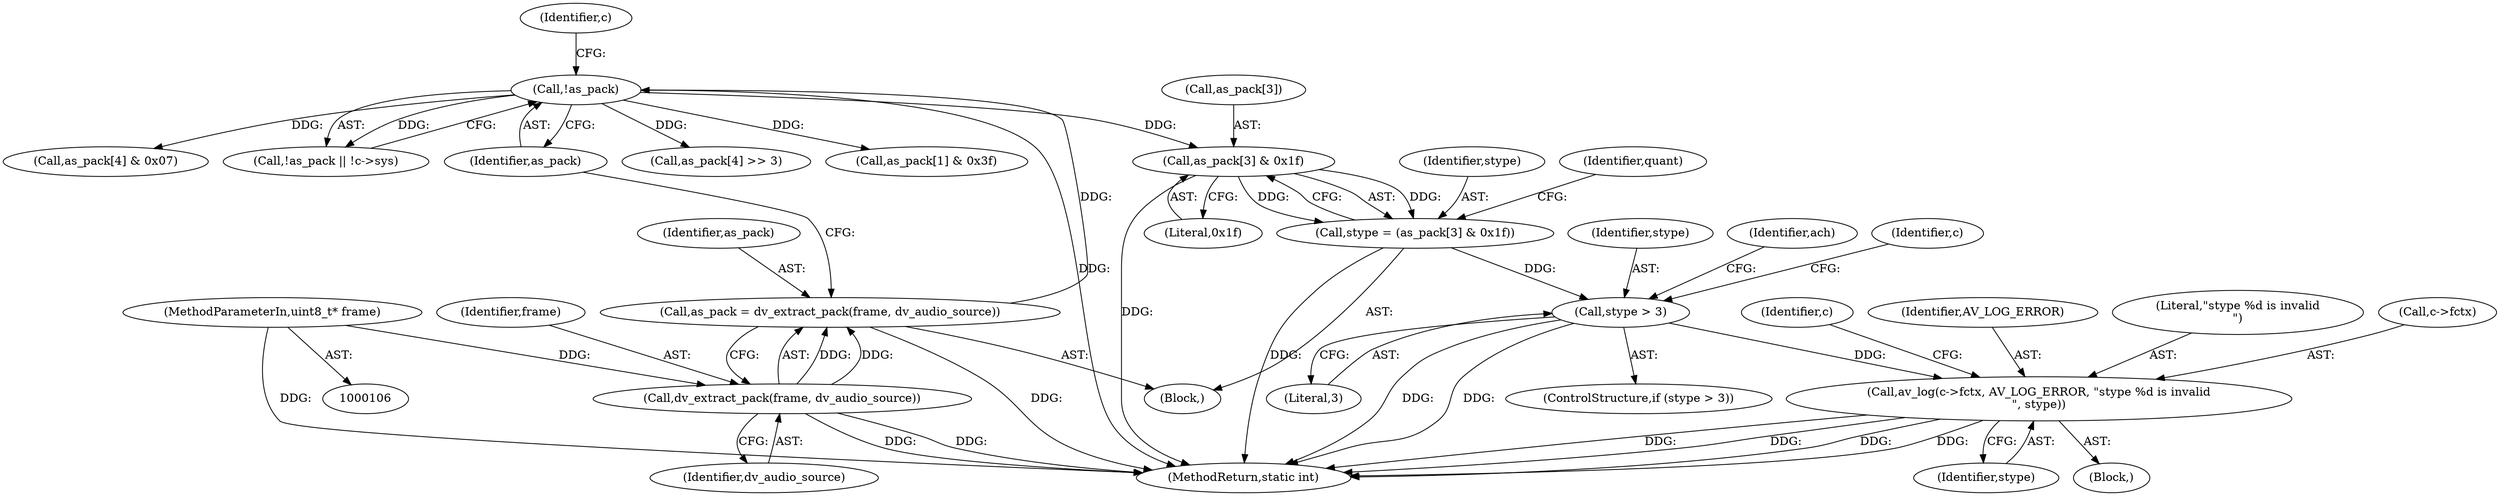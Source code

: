 digraph "0_libav_635bcfccd439480003b74a665b5aa7c872c1ad6b@array" {
"1000156" [label="(Call,as_pack[3] & 0x1f)"];
"1000124" [label="(Call,!as_pack)"];
"1000117" [label="(Call,as_pack = dv_extract_pack(frame, dv_audio_source))"];
"1000119" [label="(Call,dv_extract_pack(frame, dv_audio_source))"];
"1000108" [label="(MethodParameterIn,uint8_t* frame)"];
"1000154" [label="(Call,stype = (as_pack[3] & 0x1f))"];
"1000169" [label="(Call,stype > 3)"];
"1000173" [label="(Call,av_log(c->fctx, AV_LOG_ERROR, \"stype %d is invalid\n\", stype))"];
"1000125" [label="(Identifier,as_pack)"];
"1000170" [label="(Identifier,stype)"];
"1000191" [label="(Identifier,ach)"];
"1000160" [label="(Literal,0x1f)"];
"1000155" [label="(Identifier,stype)"];
"1000163" [label="(Call,as_pack[4] & 0x07)"];
"1000182" [label="(Identifier,c)"];
"1000173" [label="(Call,av_log(c->fctx, AV_LOG_ERROR, \"stype %d is invalid\n\", stype))"];
"1000156" [label="(Call,as_pack[3] & 0x1f)"];
"1000157" [label="(Call,as_pack[3])"];
"1000177" [label="(Identifier,AV_LOG_ERROR)"];
"1000123" [label="(Call,!as_pack || !c->sys)"];
"1000179" [label="(Identifier,stype)"];
"1000154" [label="(Call,stype = (as_pack[3] & 0x1f))"];
"1000109" [label="(Block,)"];
"1000119" [label="(Call,dv_extract_pack(frame, dv_audio_source))"];
"1000124" [label="(Call,!as_pack)"];
"1000148" [label="(Call,as_pack[4] >> 3)"];
"1000162" [label="(Identifier,quant)"];
"1000178" [label="(Literal,\"stype %d is invalid\n\")"];
"1000117" [label="(Call,as_pack = dv_extract_pack(frame, dv_audio_source))"];
"1000120" [label="(Identifier,frame)"];
"1000169" [label="(Call,stype > 3)"];
"1000108" [label="(MethodParameterIn,uint8_t* frame)"];
"1000140" [label="(Call,as_pack[1] & 0x3f)"];
"1000121" [label="(Identifier,dv_audio_source)"];
"1000171" [label="(Literal,3)"];
"1000128" [label="(Identifier,c)"];
"1000290" [label="(MethodReturn,static int)"];
"1000168" [label="(ControlStructure,if (stype > 3))"];
"1000175" [label="(Identifier,c)"];
"1000172" [label="(Block,)"];
"1000118" [label="(Identifier,as_pack)"];
"1000174" [label="(Call,c->fctx)"];
"1000156" -> "1000154"  [label="AST: "];
"1000156" -> "1000160"  [label="CFG: "];
"1000157" -> "1000156"  [label="AST: "];
"1000160" -> "1000156"  [label="AST: "];
"1000154" -> "1000156"  [label="CFG: "];
"1000156" -> "1000290"  [label="DDG: "];
"1000156" -> "1000154"  [label="DDG: "];
"1000156" -> "1000154"  [label="DDG: "];
"1000124" -> "1000156"  [label="DDG: "];
"1000124" -> "1000123"  [label="AST: "];
"1000124" -> "1000125"  [label="CFG: "];
"1000125" -> "1000124"  [label="AST: "];
"1000128" -> "1000124"  [label="CFG: "];
"1000123" -> "1000124"  [label="CFG: "];
"1000124" -> "1000290"  [label="DDG: "];
"1000124" -> "1000123"  [label="DDG: "];
"1000117" -> "1000124"  [label="DDG: "];
"1000124" -> "1000140"  [label="DDG: "];
"1000124" -> "1000148"  [label="DDG: "];
"1000124" -> "1000163"  [label="DDG: "];
"1000117" -> "1000109"  [label="AST: "];
"1000117" -> "1000119"  [label="CFG: "];
"1000118" -> "1000117"  [label="AST: "];
"1000119" -> "1000117"  [label="AST: "];
"1000125" -> "1000117"  [label="CFG: "];
"1000117" -> "1000290"  [label="DDG: "];
"1000119" -> "1000117"  [label="DDG: "];
"1000119" -> "1000117"  [label="DDG: "];
"1000119" -> "1000121"  [label="CFG: "];
"1000120" -> "1000119"  [label="AST: "];
"1000121" -> "1000119"  [label="AST: "];
"1000119" -> "1000290"  [label="DDG: "];
"1000119" -> "1000290"  [label="DDG: "];
"1000108" -> "1000119"  [label="DDG: "];
"1000108" -> "1000106"  [label="AST: "];
"1000108" -> "1000290"  [label="DDG: "];
"1000154" -> "1000109"  [label="AST: "];
"1000155" -> "1000154"  [label="AST: "];
"1000162" -> "1000154"  [label="CFG: "];
"1000154" -> "1000290"  [label="DDG: "];
"1000154" -> "1000169"  [label="DDG: "];
"1000169" -> "1000168"  [label="AST: "];
"1000169" -> "1000171"  [label="CFG: "];
"1000170" -> "1000169"  [label="AST: "];
"1000171" -> "1000169"  [label="AST: "];
"1000175" -> "1000169"  [label="CFG: "];
"1000191" -> "1000169"  [label="CFG: "];
"1000169" -> "1000290"  [label="DDG: "];
"1000169" -> "1000290"  [label="DDG: "];
"1000169" -> "1000173"  [label="DDG: "];
"1000173" -> "1000172"  [label="AST: "];
"1000173" -> "1000179"  [label="CFG: "];
"1000174" -> "1000173"  [label="AST: "];
"1000177" -> "1000173"  [label="AST: "];
"1000178" -> "1000173"  [label="AST: "];
"1000179" -> "1000173"  [label="AST: "];
"1000182" -> "1000173"  [label="CFG: "];
"1000173" -> "1000290"  [label="DDG: "];
"1000173" -> "1000290"  [label="DDG: "];
"1000173" -> "1000290"  [label="DDG: "];
"1000173" -> "1000290"  [label="DDG: "];
}
